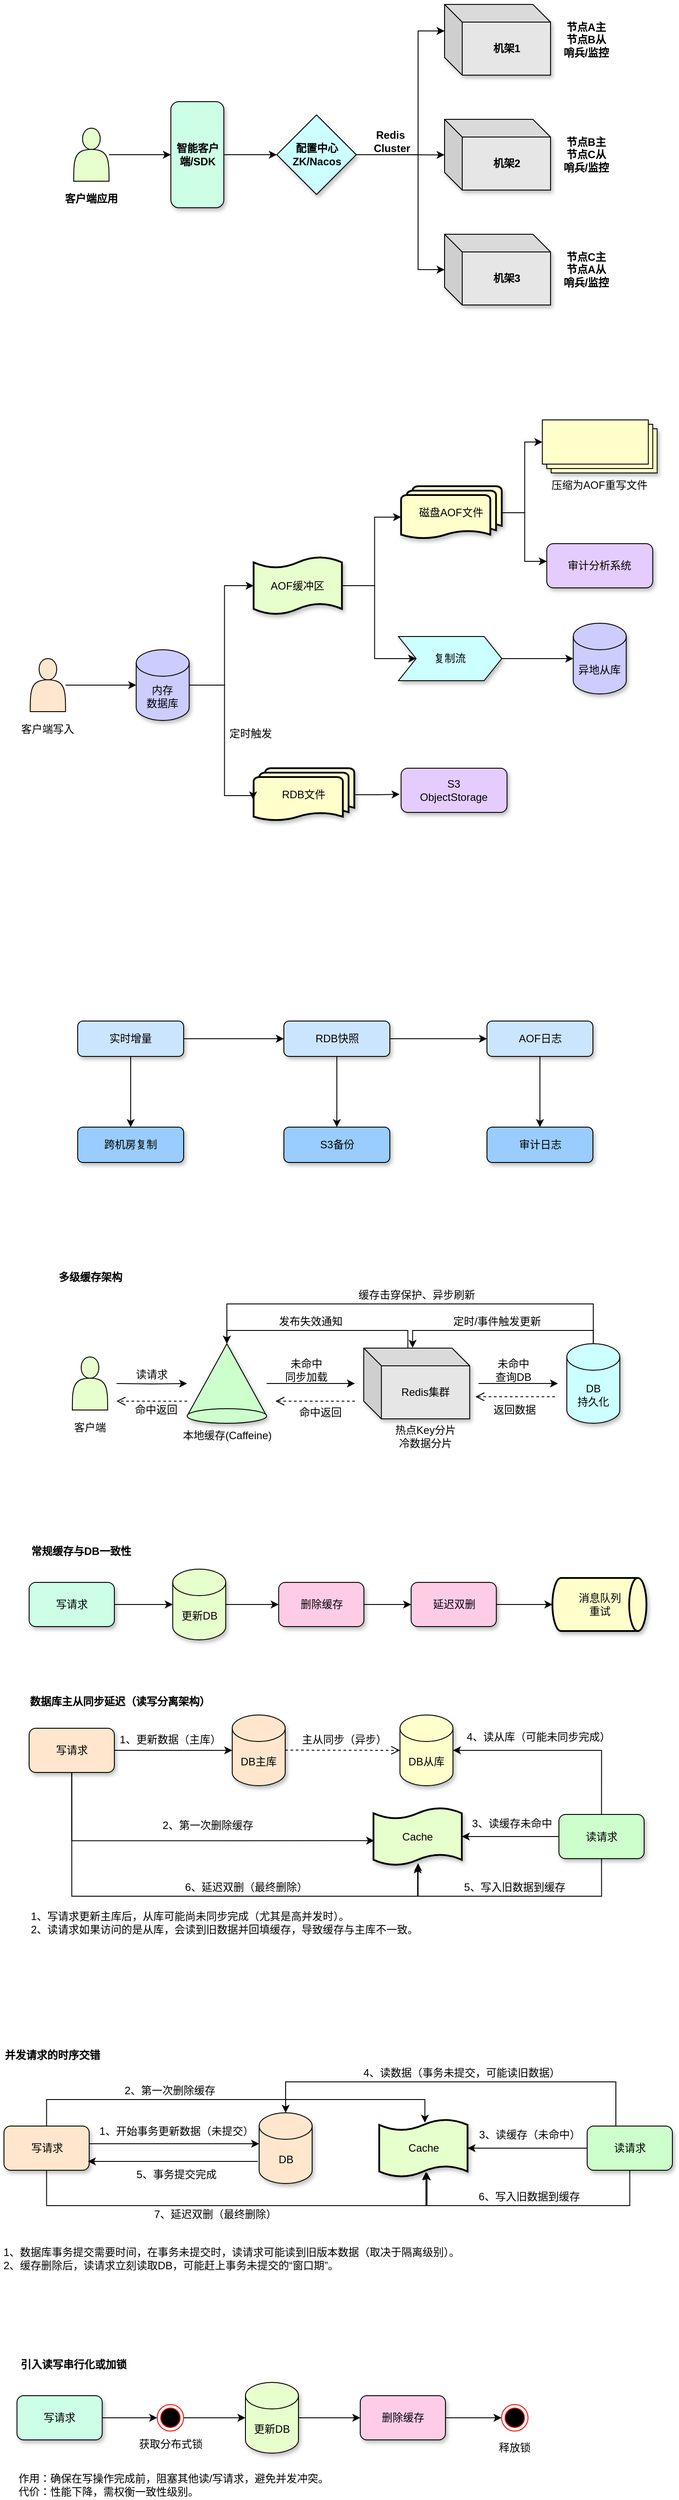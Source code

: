 <mxfile version="28.0.7">
  <diagram name="第 1 页" id="ju_VNKDs2XEqtu8UT7Nd">
    <mxGraphModel dx="1210" dy="534" grid="1" gridSize="10" guides="1" tooltips="1" connect="1" arrows="1" fold="1" page="1" pageScale="1" pageWidth="827" pageHeight="1169" math="0" shadow="0">
      <root>
        <mxCell id="0" />
        <mxCell id="1" parent="0" />
        <mxCell id="SutA2bySumvuOBI0gKyh-1" value="" style="group" parent="1" vertex="1" connectable="0">
          <mxGeometry x="102" y="90" width="623.5" height="340" as="geometry" />
        </mxCell>
        <mxCell id="SutA2bySumvuOBI0gKyh-2" style="edgeStyle=orthogonalEdgeStyle;rounded=0;orthogonalLoop=1;jettySize=auto;html=1;entryX=0.5;entryY=1;entryDx=0;entryDy=0;" parent="SutA2bySumvuOBI0gKyh-1" source="SutA2bySumvuOBI0gKyh-3" target="SutA2bySumvuOBI0gKyh-5" edge="1">
          <mxGeometry relative="1" as="geometry" />
        </mxCell>
        <mxCell id="SutA2bySumvuOBI0gKyh-3" value="" style="shape=actor;whiteSpace=wrap;html=1;fillColor=#E6FFCC;" parent="SutA2bySumvuOBI0gKyh-1" vertex="1">
          <mxGeometry x="13.5" y="140" width="40" height="60" as="geometry" />
        </mxCell>
        <mxCell id="SutA2bySumvuOBI0gKyh-4" style="edgeStyle=orthogonalEdgeStyle;rounded=0;orthogonalLoop=1;jettySize=auto;html=1;entryX=0;entryY=0.5;entryDx=0;entryDy=0;" parent="SutA2bySumvuOBI0gKyh-1" source="SutA2bySumvuOBI0gKyh-5" target="SutA2bySumvuOBI0gKyh-6" edge="1">
          <mxGeometry relative="1" as="geometry" />
        </mxCell>
        <mxCell id="SutA2bySumvuOBI0gKyh-5" value="&lt;b&gt;智能客户端/SDK&lt;/b&gt;" style="rounded=1;whiteSpace=wrap;html=1;direction=south;shadow=1;fillColor=#CCFFE6;" parent="SutA2bySumvuOBI0gKyh-1" vertex="1">
          <mxGeometry x="123.5" y="110" width="60" height="120" as="geometry" />
        </mxCell>
        <mxCell id="SutA2bySumvuOBI0gKyh-6" value="&lt;b&gt;配置中心 ZK/Nacos&lt;/b&gt;" style="rhombus;whiteSpace=wrap;html=1;shadow=1;fillColor=#CCFFFF;" parent="SutA2bySumvuOBI0gKyh-1" vertex="1">
          <mxGeometry x="243.5" y="125" width="90" height="90" as="geometry" />
        </mxCell>
        <mxCell id="SutA2bySumvuOBI0gKyh-7" value="&lt;b&gt;机架1&lt;/b&gt;" style="shape=cube;whiteSpace=wrap;html=1;boundedLbl=1;backgroundOutline=1;darkOpacity=0.05;darkOpacity2=0.1;shadow=1;fillColor=#E6E6E6;" parent="SutA2bySumvuOBI0gKyh-1" vertex="1">
          <mxGeometry x="433.5" width="120" height="80" as="geometry" />
        </mxCell>
        <mxCell id="SutA2bySumvuOBI0gKyh-8" value="&lt;b&gt;机架2&lt;/b&gt;" style="shape=cube;whiteSpace=wrap;html=1;boundedLbl=1;backgroundOutline=1;darkOpacity=0.05;darkOpacity2=0.1;shadow=1;fillColor=#E6E6E6;" parent="SutA2bySumvuOBI0gKyh-1" vertex="1">
          <mxGeometry x="433.5" y="130" width="120" height="80" as="geometry" />
        </mxCell>
        <mxCell id="SutA2bySumvuOBI0gKyh-9" value="&lt;b&gt;机架3&lt;/b&gt;" style="shape=cube;whiteSpace=wrap;html=1;boundedLbl=1;backgroundOutline=1;darkOpacity=0.05;darkOpacity2=0.1;shadow=1;fillColor=#E6E6E6;" parent="SutA2bySumvuOBI0gKyh-1" vertex="1">
          <mxGeometry x="433.5" y="260" width="120" height="80" as="geometry" />
        </mxCell>
        <mxCell id="SutA2bySumvuOBI0gKyh-10" value="&lt;b&gt;客户端应用&lt;/b&gt;" style="text;strokeColor=none;align=center;fillColor=none;html=1;verticalAlign=middle;whiteSpace=wrap;rounded=0;" parent="SutA2bySumvuOBI0gKyh-1" vertex="1">
          <mxGeometry y="210" width="67" height="20" as="geometry" />
        </mxCell>
        <mxCell id="SutA2bySumvuOBI0gKyh-11" style="edgeStyle=orthogonalEdgeStyle;rounded=0;orthogonalLoop=1;jettySize=auto;html=1;exitX=1;exitY=0.5;exitDx=0;exitDy=0;entryX=0;entryY=0.503;entryDx=0;entryDy=0;entryPerimeter=0;" parent="SutA2bySumvuOBI0gKyh-1" source="SutA2bySumvuOBI0gKyh-6" target="SutA2bySumvuOBI0gKyh-8" edge="1">
          <mxGeometry relative="1" as="geometry" />
        </mxCell>
        <mxCell id="SutA2bySumvuOBI0gKyh-12" style="edgeStyle=orthogonalEdgeStyle;rounded=0;orthogonalLoop=1;jettySize=auto;html=1;exitX=1;exitY=0.5;exitDx=0;exitDy=0;entryX=0;entryY=0;entryDx=0;entryDy=30;entryPerimeter=0;" parent="SutA2bySumvuOBI0gKyh-1" source="SutA2bySumvuOBI0gKyh-6" target="SutA2bySumvuOBI0gKyh-7" edge="1">
          <mxGeometry relative="1" as="geometry">
            <Array as="points">
              <mxPoint x="403.5" y="170" />
              <mxPoint x="403.5" y="30" />
            </Array>
          </mxGeometry>
        </mxCell>
        <mxCell id="SutA2bySumvuOBI0gKyh-13" style="edgeStyle=orthogonalEdgeStyle;rounded=0;orthogonalLoop=1;jettySize=auto;html=1;exitX=1;exitY=0.5;exitDx=0;exitDy=0;entryX=0;entryY=0.5;entryDx=0;entryDy=0;entryPerimeter=0;" parent="SutA2bySumvuOBI0gKyh-1" source="SutA2bySumvuOBI0gKyh-6" target="SutA2bySumvuOBI0gKyh-9" edge="1">
          <mxGeometry relative="1" as="geometry">
            <Array as="points">
              <mxPoint x="403.5" y="170" />
              <mxPoint x="403.5" y="300" />
            </Array>
          </mxGeometry>
        </mxCell>
        <mxCell id="SutA2bySumvuOBI0gKyh-14" value="&lt;b&gt;Redis&amp;nbsp;&lt;/b&gt;&lt;div&gt;&lt;b&gt;Cluster&lt;/b&gt;&lt;/div&gt;" style="text;strokeColor=none;align=center;fillColor=none;html=1;verticalAlign=middle;whiteSpace=wrap;rounded=0;" parent="SutA2bySumvuOBI0gKyh-1" vertex="1">
          <mxGeometry x="353.5" y="140" width="40" height="30" as="geometry" />
        </mxCell>
        <mxCell id="SutA2bySumvuOBI0gKyh-15" value="&lt;b&gt;节点A主&lt;br&gt;节点B从&lt;br&gt;哨兵/监控&lt;/b&gt;" style="text;strokeColor=none;align=center;fillColor=none;html=1;verticalAlign=middle;whiteSpace=wrap;rounded=0;" parent="SutA2bySumvuOBI0gKyh-1" vertex="1">
          <mxGeometry x="563.5" y="17.5" width="60" height="45" as="geometry" />
        </mxCell>
        <mxCell id="SutA2bySumvuOBI0gKyh-16" value="&lt;b&gt;节点B主&lt;br&gt;节点C从&lt;br&gt;哨兵/监控&lt;/b&gt;" style="text;strokeColor=none;align=center;fillColor=none;html=1;verticalAlign=middle;whiteSpace=wrap;rounded=0;" parent="SutA2bySumvuOBI0gKyh-1" vertex="1">
          <mxGeometry x="563.5" y="145" width="60" height="50" as="geometry" />
        </mxCell>
        <mxCell id="SutA2bySumvuOBI0gKyh-17" value="&lt;b&gt;节点C主&lt;br&gt;节点A从&lt;br&gt;哨兵/监控&lt;/b&gt;" style="text;strokeColor=none;align=center;fillColor=none;html=1;verticalAlign=middle;whiteSpace=wrap;rounded=0;" parent="SutA2bySumvuOBI0gKyh-1" vertex="1">
          <mxGeometry x="563.5" y="275" width="60" height="50" as="geometry" />
        </mxCell>
        <mxCell id="SutA2bySumvuOBI0gKyh-55" value="" style="group" parent="1" vertex="1" connectable="0">
          <mxGeometry x="51.25" y="560" width="725" height="520" as="geometry" />
        </mxCell>
        <mxCell id="SutA2bySumvuOBI0gKyh-56" value="" style="shape=actor;whiteSpace=wrap;html=1;fillColor=#FFE6CC;" parent="SutA2bySumvuOBI0gKyh-55" vertex="1">
          <mxGeometry x="15" y="270" width="40" height="60" as="geometry" />
        </mxCell>
        <mxCell id="SutA2bySumvuOBI0gKyh-57" value="内存&lt;div&gt;数据库&lt;/div&gt;" style="shape=cylinder3;whiteSpace=wrap;html=1;boundedLbl=1;backgroundOutline=1;size=15;shadow=1;fillColor=#CCCCFF;" parent="SutA2bySumvuOBI0gKyh-55" vertex="1">
          <mxGeometry x="135" y="260" width="60" height="80" as="geometry" />
        </mxCell>
        <mxCell id="SutA2bySumvuOBI0gKyh-58" value="RDB文件" style="strokeWidth=2;html=1;shape=mxgraph.flowchart.multi-document;whiteSpace=wrap;shadow=1;fillColor=#FFFFCC;" parent="SutA2bySumvuOBI0gKyh-55" vertex="1">
          <mxGeometry x="268" y="394" width="114" height="60" as="geometry" />
        </mxCell>
        <mxCell id="SutA2bySumvuOBI0gKyh-59" value="S3&lt;br&gt;ObjectStorage" style="rounded=1;whiteSpace=wrap;html=1;shadow=1;fillColor=#E5CCFF;" parent="SutA2bySumvuOBI0gKyh-55" vertex="1">
          <mxGeometry x="435" y="394" width="120" height="50" as="geometry" />
        </mxCell>
        <mxCell id="SutA2bySumvuOBI0gKyh-60" style="edgeStyle=orthogonalEdgeStyle;rounded=0;orthogonalLoop=1;jettySize=auto;html=1;entryX=0;entryY=0.5;entryDx=0;entryDy=0;entryPerimeter=0;" parent="SutA2bySumvuOBI0gKyh-55" source="SutA2bySumvuOBI0gKyh-56" target="SutA2bySumvuOBI0gKyh-57" edge="1">
          <mxGeometry relative="1" as="geometry" />
        </mxCell>
        <mxCell id="SutA2bySumvuOBI0gKyh-61" style="edgeStyle=orthogonalEdgeStyle;rounded=0;orthogonalLoop=1;jettySize=auto;html=1;exitX=1;exitY=0.5;exitDx=0;exitDy=0;exitPerimeter=0;entryX=0;entryY=0.5;entryDx=0;entryDy=0;entryPerimeter=0;" parent="SutA2bySumvuOBI0gKyh-55" source="SutA2bySumvuOBI0gKyh-57" target="SutA2bySumvuOBI0gKyh-68" edge="1">
          <mxGeometry relative="1" as="geometry">
            <Array as="points">
              <mxPoint x="235" y="300" />
              <mxPoint x="235" y="188" />
            </Array>
          </mxGeometry>
        </mxCell>
        <mxCell id="SutA2bySumvuOBI0gKyh-62" style="edgeStyle=orthogonalEdgeStyle;rounded=0;orthogonalLoop=1;jettySize=auto;html=1;exitX=1;exitY=0.5;exitDx=0;exitDy=0;exitPerimeter=0;entryX=-0.006;entryY=0.589;entryDx=0;entryDy=0;entryPerimeter=0;" parent="SutA2bySumvuOBI0gKyh-55" source="SutA2bySumvuOBI0gKyh-57" target="SutA2bySumvuOBI0gKyh-58" edge="1">
          <mxGeometry relative="1" as="geometry">
            <Array as="points">
              <mxPoint x="235" y="300" />
              <mxPoint x="235" y="425" />
            </Array>
          </mxGeometry>
        </mxCell>
        <mxCell id="SutA2bySumvuOBI0gKyh-63" style="edgeStyle=orthogonalEdgeStyle;rounded=0;orthogonalLoop=1;jettySize=auto;html=1;entryX=-0.014;entryY=0.591;entryDx=0;entryDy=0;entryPerimeter=0;" parent="SutA2bySumvuOBI0gKyh-55" source="SutA2bySumvuOBI0gKyh-58" target="SutA2bySumvuOBI0gKyh-59" edge="1">
          <mxGeometry relative="1" as="geometry" />
        </mxCell>
        <mxCell id="SutA2bySumvuOBI0gKyh-64" value="客户端写入" style="text;strokeColor=none;align=center;fillColor=none;html=1;verticalAlign=middle;whiteSpace=wrap;rounded=0;" parent="SutA2bySumvuOBI0gKyh-55" vertex="1">
          <mxGeometry y="340" width="70" height="20" as="geometry" />
        </mxCell>
        <mxCell id="SutA2bySumvuOBI0gKyh-65" value="定时触发" style="text;strokeColor=none;align=center;fillColor=none;html=1;verticalAlign=middle;whiteSpace=wrap;rounded=0;" parent="SutA2bySumvuOBI0gKyh-55" vertex="1">
          <mxGeometry x="235" y="340" width="60" height="30" as="geometry" />
        </mxCell>
        <mxCell id="SutA2bySumvuOBI0gKyh-66" value="" style="group" parent="SutA2bySumvuOBI0gKyh-55" vertex="1" connectable="0">
          <mxGeometry x="268" width="457" height="310" as="geometry" />
        </mxCell>
        <mxCell id="SutA2bySumvuOBI0gKyh-67" style="edgeStyle=orthogonalEdgeStyle;rounded=0;orthogonalLoop=1;jettySize=auto;html=1;exitX=1;exitY=0.5;exitDx=0;exitDy=0;exitPerimeter=0;entryX=0;entryY=0.5;entryDx=0;entryDy=0;" parent="SutA2bySumvuOBI0gKyh-66" source="SutA2bySumvuOBI0gKyh-68" target="SutA2bySumvuOBI0gKyh-69" edge="1">
          <mxGeometry relative="1" as="geometry">
            <Array as="points">
              <mxPoint x="137" y="188" />
              <mxPoint x="137" y="270" />
            </Array>
          </mxGeometry>
        </mxCell>
        <mxCell id="SutA2bySumvuOBI0gKyh-68" value="AOF缓冲区" style="shape=tape;whiteSpace=wrap;html=1;strokeWidth=2;size=0.19;shadow=1;fillColor=#E6FFCC;" parent="SutA2bySumvuOBI0gKyh-66" vertex="1">
          <mxGeometry y="155" width="100" height="65" as="geometry" />
        </mxCell>
        <mxCell id="SutA2bySumvuOBI0gKyh-69" value="复制流" style="shape=step;perimeter=stepPerimeter;whiteSpace=wrap;html=1;fixedSize=1;shadow=1;fillColor=#CCFFFF;" parent="SutA2bySumvuOBI0gKyh-66" vertex="1">
          <mxGeometry x="164" y="245" width="117" height="50" as="geometry" />
        </mxCell>
        <mxCell id="SutA2bySumvuOBI0gKyh-70" value="磁盘AOF文件" style="strokeWidth=2;html=1;shape=mxgraph.flowchart.multi-document;whiteSpace=wrap;shadow=1;fillColor=#FFFFCC;" parent="SutA2bySumvuOBI0gKyh-66" vertex="1">
          <mxGeometry x="167" y="75" width="114" height="60" as="geometry" />
        </mxCell>
        <mxCell id="SutA2bySumvuOBI0gKyh-71" value="压缩为AOF重写文件" style="verticalLabelPosition=bottom;verticalAlign=top;html=1;shape=mxgraph.basic.layered_rect;dx=10;outlineConnect=0;whiteSpace=wrap;shadow=1;fillColor=#FFFFCC;" parent="SutA2bySumvuOBI0gKyh-66" vertex="1">
          <mxGeometry x="327" width="130" height="60" as="geometry" />
        </mxCell>
        <mxCell id="SutA2bySumvuOBI0gKyh-72" value="异地从库" style="shape=cylinder3;whiteSpace=wrap;html=1;boundedLbl=1;backgroundOutline=1;size=15;shadow=1;fillColor=#CCCCFF;" parent="SutA2bySumvuOBI0gKyh-66" vertex="1">
          <mxGeometry x="362" y="230" width="60" height="80" as="geometry" />
        </mxCell>
        <mxCell id="SutA2bySumvuOBI0gKyh-73" value="审计分析系统" style="rounded=1;whiteSpace=wrap;html=1;shadow=1;fillColor=#E5CCFF;" parent="SutA2bySumvuOBI0gKyh-66" vertex="1">
          <mxGeometry x="332" y="140" width="120" height="50" as="geometry" />
        </mxCell>
        <mxCell id="SutA2bySumvuOBI0gKyh-74" style="edgeStyle=orthogonalEdgeStyle;rounded=0;orthogonalLoop=1;jettySize=auto;html=1;exitX=1;exitY=0.5;exitDx=0;exitDy=0;exitPerimeter=0;entryX=0;entryY=0.583;entryDx=0;entryDy=0;entryPerimeter=0;" parent="SutA2bySumvuOBI0gKyh-66" source="SutA2bySumvuOBI0gKyh-68" target="SutA2bySumvuOBI0gKyh-70" edge="1">
          <mxGeometry relative="1" as="geometry">
            <Array as="points">
              <mxPoint x="137" y="188" />
              <mxPoint x="137" y="110" />
            </Array>
          </mxGeometry>
        </mxCell>
        <mxCell id="SutA2bySumvuOBI0gKyh-75" style="edgeStyle=orthogonalEdgeStyle;rounded=0;orthogonalLoop=1;jettySize=auto;html=1;entryX=0;entryY=0;entryDx=0;entryDy=25;entryPerimeter=0;" parent="SutA2bySumvuOBI0gKyh-66" source="SutA2bySumvuOBI0gKyh-70" target="SutA2bySumvuOBI0gKyh-71" edge="1">
          <mxGeometry relative="1" as="geometry">
            <Array as="points">
              <mxPoint x="307" y="105" />
              <mxPoint x="307" y="25" />
            </Array>
          </mxGeometry>
        </mxCell>
        <mxCell id="SutA2bySumvuOBI0gKyh-76" style="edgeStyle=orthogonalEdgeStyle;rounded=0;orthogonalLoop=1;jettySize=auto;html=1;exitX=1;exitY=0.5;exitDx=0;exitDy=0;exitPerimeter=0;entryX=0;entryY=0.4;entryDx=0;entryDy=0;entryPerimeter=0;" parent="SutA2bySumvuOBI0gKyh-66" source="SutA2bySumvuOBI0gKyh-70" target="SutA2bySumvuOBI0gKyh-73" edge="1">
          <mxGeometry relative="1" as="geometry">
            <Array as="points">
              <mxPoint x="307" y="105" />
              <mxPoint x="307" y="160" />
            </Array>
          </mxGeometry>
        </mxCell>
        <mxCell id="SutA2bySumvuOBI0gKyh-77" style="edgeStyle=orthogonalEdgeStyle;rounded=0;orthogonalLoop=1;jettySize=auto;html=1;entryX=0;entryY=0.5;entryDx=0;entryDy=0;entryPerimeter=0;" parent="SutA2bySumvuOBI0gKyh-66" source="SutA2bySumvuOBI0gKyh-69" target="SutA2bySumvuOBI0gKyh-72" edge="1">
          <mxGeometry relative="1" as="geometry" />
        </mxCell>
        <mxCell id="NqtBwNRpQWelGXE45hyR-13" value="" style="group" parent="1" vertex="1" connectable="0">
          <mxGeometry x="65" y="1830" width="699.13" height="110" as="geometry" />
        </mxCell>
        <mxCell id="NqtBwNRpQWelGXE45hyR-9" style="edgeStyle=orthogonalEdgeStyle;rounded=0;orthogonalLoop=1;jettySize=auto;html=1;entryX=0;entryY=0.5;entryDx=0;entryDy=0;" parent="NqtBwNRpQWelGXE45hyR-13" source="NqtBwNRpQWelGXE45hyR-2" target="NqtBwNRpQWelGXE45hyR-5" edge="1">
          <mxGeometry relative="1" as="geometry" />
        </mxCell>
        <mxCell id="NqtBwNRpQWelGXE45hyR-2" value="更新DB" style="shape=cylinder3;whiteSpace=wrap;html=1;boundedLbl=1;backgroundOutline=1;size=15;fillColor=#E6FFCC;shadow=1;" parent="NqtBwNRpQWelGXE45hyR-13" vertex="1">
          <mxGeometry x="162.63" y="30" width="60" height="80" as="geometry" />
        </mxCell>
        <mxCell id="NqtBwNRpQWelGXE45hyR-3" value="写请求" style="rounded=1;whiteSpace=wrap;html=1;fillColor=#CCFFE6;shadow=1;" parent="NqtBwNRpQWelGXE45hyR-13" vertex="1">
          <mxGeometry y="45" width="96.5" height="50" as="geometry" />
        </mxCell>
        <mxCell id="NqtBwNRpQWelGXE45hyR-10" style="edgeStyle=orthogonalEdgeStyle;rounded=0;orthogonalLoop=1;jettySize=auto;html=1;entryX=0;entryY=0.5;entryDx=0;entryDy=0;" parent="NqtBwNRpQWelGXE45hyR-13" source="NqtBwNRpQWelGXE45hyR-5" target="NqtBwNRpQWelGXE45hyR-6" edge="1">
          <mxGeometry relative="1" as="geometry" />
        </mxCell>
        <mxCell id="NqtBwNRpQWelGXE45hyR-5" value="删除缓存" style="rounded=1;whiteSpace=wrap;html=1;fillColor=#FFCCE6;shadow=1;" parent="NqtBwNRpQWelGXE45hyR-13" vertex="1">
          <mxGeometry x="282.63" y="45" width="96.5" height="50" as="geometry" />
        </mxCell>
        <mxCell id="NqtBwNRpQWelGXE45hyR-6" value="延迟双删" style="rounded=1;whiteSpace=wrap;html=1;fillColor=#FFCCE6;shadow=1;" parent="NqtBwNRpQWelGXE45hyR-13" vertex="1">
          <mxGeometry x="432.63" y="45" width="96.5" height="50" as="geometry" />
        </mxCell>
        <mxCell id="NqtBwNRpQWelGXE45hyR-7" value="消息队列&lt;br&gt;重试" style="strokeWidth=2;html=1;shape=mxgraph.flowchart.direct_data;whiteSpace=wrap;fillColor=#FFFFCC;shadow=1;" parent="NqtBwNRpQWelGXE45hyR-13" vertex="1">
          <mxGeometry x="592.63" y="40" width="106.5" height="60" as="geometry" />
        </mxCell>
        <mxCell id="NqtBwNRpQWelGXE45hyR-8" style="edgeStyle=orthogonalEdgeStyle;rounded=0;orthogonalLoop=1;jettySize=auto;html=1;entryX=0;entryY=0.5;entryDx=0;entryDy=0;entryPerimeter=0;" parent="NqtBwNRpQWelGXE45hyR-13" source="NqtBwNRpQWelGXE45hyR-3" target="NqtBwNRpQWelGXE45hyR-2" edge="1">
          <mxGeometry relative="1" as="geometry" />
        </mxCell>
        <mxCell id="NqtBwNRpQWelGXE45hyR-11" style="edgeStyle=orthogonalEdgeStyle;rounded=0;orthogonalLoop=1;jettySize=auto;html=1;entryX=0;entryY=0.5;entryDx=0;entryDy=0;entryPerimeter=0;" parent="NqtBwNRpQWelGXE45hyR-13" source="NqtBwNRpQWelGXE45hyR-6" target="NqtBwNRpQWelGXE45hyR-7" edge="1">
          <mxGeometry relative="1" as="geometry" />
        </mxCell>
        <mxCell id="NqtBwNRpQWelGXE45hyR-12" value="&lt;b&gt;常规缓存与DB一致性&lt;/b&gt;" style="text;strokeColor=none;align=center;fillColor=none;html=1;verticalAlign=middle;whiteSpace=wrap;rounded=0;" parent="NqtBwNRpQWelGXE45hyR-13" vertex="1">
          <mxGeometry width="118" height="20" as="geometry" />
        </mxCell>
        <mxCell id="NqtBwNRpQWelGXE45hyR-19" value="" style="group" parent="1" vertex="1" connectable="0">
          <mxGeometry x="93.56" y="1520" width="640.38" height="205" as="geometry" />
        </mxCell>
        <mxCell id="NqtBwNRpQWelGXE45hyR-20" value="&lt;b&gt;多级缓存架构&lt;/b&gt;" style="text;strokeColor=none;align=center;fillColor=none;html=1;verticalAlign=middle;whiteSpace=wrap;rounded=0;" parent="NqtBwNRpQWelGXE45hyR-19" vertex="1">
          <mxGeometry width="80.75" height="20" as="geometry" />
        </mxCell>
        <mxCell id="NqtBwNRpQWelGXE45hyR-21" value="" style="group" parent="NqtBwNRpQWelGXE45hyR-19" vertex="1" connectable="0">
          <mxGeometry x="20.38" y="20" width="620" height="185" as="geometry" />
        </mxCell>
        <mxCell id="NqtBwNRpQWelGXE45hyR-22" value="" style="shape=actor;whiteSpace=wrap;html=1;fillColor=#E6FFCC;" parent="NqtBwNRpQWelGXE45hyR-21" vertex="1">
          <mxGeometry y="80" width="40" height="60" as="geometry" />
        </mxCell>
        <mxCell id="NqtBwNRpQWelGXE45hyR-23" value="本地缓存(Caffeine)" style="verticalLabelPosition=bottom;verticalAlign=top;html=1;shape=mxgraph.basic.cone;fillColor=#CCFFCC;shadow=1;" parent="NqtBwNRpQWelGXE45hyR-21" vertex="1">
          <mxGeometry x="130" y="65" width="90" height="90" as="geometry" />
        </mxCell>
        <mxCell id="NqtBwNRpQWelGXE45hyR-24" value="Redis集群" style="shape=cube;whiteSpace=wrap;html=1;boundedLbl=1;backgroundOutline=1;darkOpacity=0.05;darkOpacity2=0.1;fillColor=#E6E6E6;shadow=1;" parent="NqtBwNRpQWelGXE45hyR-21" vertex="1">
          <mxGeometry x="330" y="70" width="120" height="80" as="geometry" />
        </mxCell>
        <mxCell id="NqtBwNRpQWelGXE45hyR-25" value="DB&lt;div&gt;持久化&lt;/div&gt;" style="shape=cylinder3;whiteSpace=wrap;html=1;boundedLbl=1;backgroundOutline=1;size=15;fillColor=#CCFFFF;shadow=1;" parent="NqtBwNRpQWelGXE45hyR-21" vertex="1">
          <mxGeometry x="560" y="65" width="60" height="90" as="geometry" />
        </mxCell>
        <mxCell id="NqtBwNRpQWelGXE45hyR-26" value="热点Key分片&lt;br&gt;冷数据分片" style="text;strokeColor=none;align=center;fillColor=none;html=1;verticalAlign=middle;whiteSpace=wrap;rounded=0;" parent="NqtBwNRpQWelGXE45hyR-21" vertex="1">
          <mxGeometry x="360" y="155" width="80" height="30" as="geometry" />
        </mxCell>
        <mxCell id="NqtBwNRpQWelGXE45hyR-27" value="客户端" style="text;strokeColor=none;align=center;fillColor=none;html=1;verticalAlign=middle;whiteSpace=wrap;rounded=0;" parent="NqtBwNRpQWelGXE45hyR-21" vertex="1">
          <mxGeometry y="150" width="40" height="20" as="geometry" />
        </mxCell>
        <mxCell id="NqtBwNRpQWelGXE45hyR-28" style="edgeStyle=orthogonalEdgeStyle;rounded=0;orthogonalLoop=1;jettySize=auto;html=1;exitX=0;exitY=0;exitDx=50;exitDy=0;exitPerimeter=0;entryX=0.5;entryY=0;entryDx=0;entryDy=0;entryPerimeter=0;" parent="NqtBwNRpQWelGXE45hyR-21" source="NqtBwNRpQWelGXE45hyR-24" target="NqtBwNRpQWelGXE45hyR-23" edge="1">
          <mxGeometry relative="1" as="geometry" />
        </mxCell>
        <mxCell id="NqtBwNRpQWelGXE45hyR-29" style="edgeStyle=orthogonalEdgeStyle;rounded=0;orthogonalLoop=1;jettySize=auto;html=1;exitX=0.5;exitY=0;exitDx=0;exitDy=0;exitPerimeter=0;entryX=0.5;entryY=0;entryDx=0;entryDy=0;entryPerimeter=0;" parent="NqtBwNRpQWelGXE45hyR-21" source="NqtBwNRpQWelGXE45hyR-25" target="NqtBwNRpQWelGXE45hyR-23" edge="1">
          <mxGeometry relative="1" as="geometry">
            <Array as="points">
              <mxPoint x="590" y="20" />
              <mxPoint x="175" y="20" />
            </Array>
          </mxGeometry>
        </mxCell>
        <mxCell id="NqtBwNRpQWelGXE45hyR-30" style="edgeStyle=orthogonalEdgeStyle;rounded=0;orthogonalLoop=1;jettySize=auto;html=1;entryX=0.461;entryY=-0.005;entryDx=0;entryDy=0;entryPerimeter=0;" parent="NqtBwNRpQWelGXE45hyR-21" source="NqtBwNRpQWelGXE45hyR-25" target="NqtBwNRpQWelGXE45hyR-24" edge="1">
          <mxGeometry relative="1" as="geometry">
            <Array as="points">
              <mxPoint x="590" y="50" />
              <mxPoint x="385" y="50" />
            </Array>
          </mxGeometry>
        </mxCell>
        <mxCell id="NqtBwNRpQWelGXE45hyR-31" value="" style="group" parent="NqtBwNRpQWelGXE45hyR-21" vertex="1" connectable="0">
          <mxGeometry x="456.5" y="80" width="93.5" height="70" as="geometry" />
        </mxCell>
        <mxCell id="NqtBwNRpQWelGXE45hyR-32" style="edgeStyle=orthogonalEdgeStyle;rounded=0;orthogonalLoop=1;jettySize=auto;html=1;" parent="NqtBwNRpQWelGXE45hyR-31" edge="1">
          <mxGeometry relative="1" as="geometry">
            <mxPoint x="3.5" y="30" as="sourcePoint" />
            <mxPoint x="93.5" y="30" as="targetPoint" />
          </mxGeometry>
        </mxCell>
        <mxCell id="NqtBwNRpQWelGXE45hyR-33" value="未命中&lt;br&gt;查询DB" style="text;strokeColor=none;align=center;fillColor=none;html=1;verticalAlign=middle;whiteSpace=wrap;rounded=0;" parent="NqtBwNRpQWelGXE45hyR-31" vertex="1">
          <mxGeometry x="20" width="46.5" height="30" as="geometry" />
        </mxCell>
        <mxCell id="NqtBwNRpQWelGXE45hyR-34" value="" style="html=1;verticalAlign=bottom;endArrow=open;dashed=1;endSize=8;curved=0;rounded=0;" parent="NqtBwNRpQWelGXE45hyR-31" edge="1">
          <mxGeometry relative="1" as="geometry">
            <mxPoint x="90" y="45" as="sourcePoint" />
            <mxPoint y="45" as="targetPoint" />
          </mxGeometry>
        </mxCell>
        <mxCell id="NqtBwNRpQWelGXE45hyR-35" value="返回数据" style="text;strokeColor=none;align=center;fillColor=none;html=1;verticalAlign=middle;whiteSpace=wrap;rounded=0;" parent="NqtBwNRpQWelGXE45hyR-31" vertex="1">
          <mxGeometry x="20" y="50" width="50" height="20" as="geometry" />
        </mxCell>
        <mxCell id="NqtBwNRpQWelGXE45hyR-36" value="" style="group" parent="NqtBwNRpQWelGXE45hyR-21" vertex="1" connectable="0">
          <mxGeometry x="230" y="80" width="90" height="70" as="geometry" />
        </mxCell>
        <mxCell id="NqtBwNRpQWelGXE45hyR-37" style="edgeStyle=orthogonalEdgeStyle;rounded=0;orthogonalLoop=1;jettySize=auto;html=1;" parent="NqtBwNRpQWelGXE45hyR-36" source="NqtBwNRpQWelGXE45hyR-23" edge="1">
          <mxGeometry relative="1" as="geometry">
            <mxPoint x="90" y="30" as="targetPoint" />
          </mxGeometry>
        </mxCell>
        <mxCell id="NqtBwNRpQWelGXE45hyR-38" value="" style="html=1;verticalAlign=bottom;endArrow=open;dashed=1;endSize=8;curved=0;rounded=0;" parent="NqtBwNRpQWelGXE45hyR-36" edge="1">
          <mxGeometry relative="1" as="geometry">
            <mxPoint x="90" y="50" as="sourcePoint" />
            <mxPoint y="50" as="targetPoint" />
          </mxGeometry>
        </mxCell>
        <mxCell id="NqtBwNRpQWelGXE45hyR-39" value="命中返回" style="text;strokeColor=none;align=center;fillColor=none;html=1;verticalAlign=middle;whiteSpace=wrap;rounded=0;" parent="NqtBwNRpQWelGXE45hyR-36" vertex="1">
          <mxGeometry x="26.5" y="55" width="50" height="15" as="geometry" />
        </mxCell>
        <mxCell id="NqtBwNRpQWelGXE45hyR-40" value="未命中&lt;br&gt;同步加载" style="text;strokeColor=none;align=center;fillColor=none;html=1;verticalAlign=middle;whiteSpace=wrap;rounded=0;" parent="NqtBwNRpQWelGXE45hyR-36" vertex="1">
          <mxGeometry x="10" width="50" height="30" as="geometry" />
        </mxCell>
        <mxCell id="NqtBwNRpQWelGXE45hyR-41" value="" style="group" parent="NqtBwNRpQWelGXE45hyR-21" vertex="1" connectable="0">
          <mxGeometry x="50" y="90" width="80" height="60" as="geometry" />
        </mxCell>
        <mxCell id="NqtBwNRpQWelGXE45hyR-42" style="edgeStyle=orthogonalEdgeStyle;rounded=0;orthogonalLoop=1;jettySize=auto;html=1;" parent="NqtBwNRpQWelGXE45hyR-41" target="NqtBwNRpQWelGXE45hyR-23" edge="1">
          <mxGeometry relative="1" as="geometry">
            <mxPoint y="20" as="sourcePoint" />
          </mxGeometry>
        </mxCell>
        <mxCell id="NqtBwNRpQWelGXE45hyR-43" value="" style="html=1;verticalAlign=bottom;endArrow=open;dashed=1;endSize=8;curved=0;rounded=0;" parent="NqtBwNRpQWelGXE45hyR-41" edge="1">
          <mxGeometry relative="1" as="geometry">
            <mxPoint x="80" y="40" as="sourcePoint" />
            <mxPoint y="40" as="targetPoint" />
          </mxGeometry>
        </mxCell>
        <mxCell id="NqtBwNRpQWelGXE45hyR-44" value="命中返回" style="text;strokeColor=none;align=center;fillColor=none;html=1;verticalAlign=middle;whiteSpace=wrap;rounded=0;" parent="NqtBwNRpQWelGXE45hyR-41" vertex="1">
          <mxGeometry x="20" y="40" width="50" height="20" as="geometry" />
        </mxCell>
        <mxCell id="NqtBwNRpQWelGXE45hyR-45" value="读请求" style="text;strokeColor=none;align=center;fillColor=none;html=1;verticalAlign=middle;whiteSpace=wrap;rounded=0;" parent="NqtBwNRpQWelGXE45hyR-41" vertex="1">
          <mxGeometry x="20" width="40" height="20" as="geometry" />
        </mxCell>
        <mxCell id="NqtBwNRpQWelGXE45hyR-46" value="缓存击穿保护、异步刷新" style="text;strokeColor=none;align=center;fillColor=none;html=1;verticalAlign=middle;whiteSpace=wrap;rounded=0;" parent="NqtBwNRpQWelGXE45hyR-21" vertex="1">
          <mxGeometry x="322" width="136" height="20" as="geometry" />
        </mxCell>
        <mxCell id="NqtBwNRpQWelGXE45hyR-47" value="定时/事件触发更新" style="text;strokeColor=none;align=center;fillColor=none;html=1;verticalAlign=middle;whiteSpace=wrap;rounded=0;" parent="NqtBwNRpQWelGXE45hyR-21" vertex="1">
          <mxGeometry x="430" y="30" width="102" height="20" as="geometry" />
        </mxCell>
        <mxCell id="NqtBwNRpQWelGXE45hyR-48" value="发布失效通知" style="text;strokeColor=none;align=center;fillColor=none;html=1;verticalAlign=middle;whiteSpace=wrap;rounded=0;" parent="NqtBwNRpQWelGXE45hyR-21" vertex="1">
          <mxGeometry x="230" y="30" width="80" height="20" as="geometry" />
        </mxCell>
        <mxCell id="SutA2bySumvuOBI0gKyh-43" value="" style="group" parent="1" vertex="1" connectable="0">
          <mxGeometry x="120" y="1240" width="583.5" height="160" as="geometry" />
        </mxCell>
        <mxCell id="SutA2bySumvuOBI0gKyh-44" style="edgeStyle=orthogonalEdgeStyle;rounded=0;orthogonalLoop=1;jettySize=auto;html=1;exitX=1;exitY=0.5;exitDx=0;exitDy=0;entryX=0;entryY=0.5;entryDx=0;entryDy=0;" parent="SutA2bySumvuOBI0gKyh-43" source="SutA2bySumvuOBI0gKyh-46" target="SutA2bySumvuOBI0gKyh-49" edge="1">
          <mxGeometry relative="1" as="geometry" />
        </mxCell>
        <mxCell id="SutA2bySumvuOBI0gKyh-45" style="edgeStyle=orthogonalEdgeStyle;rounded=0;orthogonalLoop=1;jettySize=auto;html=1;entryX=0.5;entryY=0;entryDx=0;entryDy=0;" parent="SutA2bySumvuOBI0gKyh-43" source="SutA2bySumvuOBI0gKyh-46" target="SutA2bySumvuOBI0gKyh-52" edge="1">
          <mxGeometry relative="1" as="geometry" />
        </mxCell>
        <mxCell id="SutA2bySumvuOBI0gKyh-46" value="实时增量" style="rounded=1;whiteSpace=wrap;html=1;shadow=1;fillColor=#CCE5FF;" parent="SutA2bySumvuOBI0gKyh-43" vertex="1">
          <mxGeometry width="120" height="40" as="geometry" />
        </mxCell>
        <mxCell id="SutA2bySumvuOBI0gKyh-47" style="edgeStyle=orthogonalEdgeStyle;rounded=0;orthogonalLoop=1;jettySize=auto;html=1;exitX=1;exitY=0.5;exitDx=0;exitDy=0;entryX=0;entryY=0.5;entryDx=0;entryDy=0;" parent="SutA2bySumvuOBI0gKyh-43" source="SutA2bySumvuOBI0gKyh-49" target="SutA2bySumvuOBI0gKyh-51" edge="1">
          <mxGeometry relative="1" as="geometry" />
        </mxCell>
        <mxCell id="SutA2bySumvuOBI0gKyh-48" style="edgeStyle=orthogonalEdgeStyle;rounded=0;orthogonalLoop=1;jettySize=auto;html=1;entryX=0.5;entryY=0;entryDx=0;entryDy=0;" parent="SutA2bySumvuOBI0gKyh-43" source="SutA2bySumvuOBI0gKyh-49" target="SutA2bySumvuOBI0gKyh-53" edge="1">
          <mxGeometry relative="1" as="geometry" />
        </mxCell>
        <mxCell id="SutA2bySumvuOBI0gKyh-49" value="RDB快照" style="rounded=1;whiteSpace=wrap;html=1;shadow=1;fillColor=#CCE5FF;" parent="SutA2bySumvuOBI0gKyh-43" vertex="1">
          <mxGeometry x="233.5" width="120" height="40" as="geometry" />
        </mxCell>
        <mxCell id="SutA2bySumvuOBI0gKyh-50" style="edgeStyle=orthogonalEdgeStyle;rounded=0;orthogonalLoop=1;jettySize=auto;html=1;entryX=0.5;entryY=0;entryDx=0;entryDy=0;" parent="SutA2bySumvuOBI0gKyh-43" source="SutA2bySumvuOBI0gKyh-51" target="SutA2bySumvuOBI0gKyh-54" edge="1">
          <mxGeometry relative="1" as="geometry" />
        </mxCell>
        <mxCell id="SutA2bySumvuOBI0gKyh-51" value="AOF日志" style="rounded=1;whiteSpace=wrap;html=1;shadow=1;fillColor=#CCE5FF;" parent="SutA2bySumvuOBI0gKyh-43" vertex="1">
          <mxGeometry x="463.5" width="120" height="40" as="geometry" />
        </mxCell>
        <mxCell id="SutA2bySumvuOBI0gKyh-52" value="跨机房复制" style="rounded=1;whiteSpace=wrap;html=1;shadow=1;fillColor=#99CCFF;" parent="SutA2bySumvuOBI0gKyh-43" vertex="1">
          <mxGeometry y="120" width="120" height="40" as="geometry" />
        </mxCell>
        <mxCell id="SutA2bySumvuOBI0gKyh-53" value="S3备份" style="rounded=1;whiteSpace=wrap;html=1;shadow=1;fillColor=#99CCFF;" parent="SutA2bySumvuOBI0gKyh-43" vertex="1">
          <mxGeometry x="233.5" y="120" width="120" height="40" as="geometry" />
        </mxCell>
        <mxCell id="SutA2bySumvuOBI0gKyh-54" value="审计日志" style="rounded=1;whiteSpace=wrap;html=1;shadow=1;fillColor=#99CCFF;" parent="SutA2bySumvuOBI0gKyh-43" vertex="1">
          <mxGeometry x="463.5" y="120" width="120" height="40" as="geometry" />
        </mxCell>
        <mxCell id="NqtBwNRpQWelGXE45hyR-99" value="" style="group" parent="1" vertex="1" connectable="0">
          <mxGeometry x="65" y="2000" width="696.5" height="280" as="geometry" />
        </mxCell>
        <mxCell id="NqtBwNRpQWelGXE45hyR-97" value="" style="group" parent="NqtBwNRpQWelGXE45hyR-99" vertex="1" connectable="0">
          <mxGeometry width="696.5" height="230" as="geometry" />
        </mxCell>
        <mxCell id="NqtBwNRpQWelGXE45hyR-81" value="DB从库" style="shape=cylinder3;whiteSpace=wrap;html=1;boundedLbl=1;backgroundOutline=1;size=15;fillColor=#FFFFCC;shadow=1;" parent="NqtBwNRpQWelGXE45hyR-97" vertex="1">
          <mxGeometry x="420" y="25" width="60" height="80" as="geometry" />
        </mxCell>
        <mxCell id="NqtBwNRpQWelGXE45hyR-93" style="edgeStyle=orthogonalEdgeStyle;rounded=0;orthogonalLoop=1;jettySize=auto;html=1;exitX=0.5;exitY=1;exitDx=0;exitDy=0;" parent="NqtBwNRpQWelGXE45hyR-97" source="NqtBwNRpQWelGXE45hyR-49" target="NqtBwNRpQWelGXE45hyR-51" edge="1">
          <mxGeometry relative="1" as="geometry">
            <Array as="points">
              <mxPoint x="48" y="230" />
              <mxPoint x="440" y="230" />
            </Array>
          </mxGeometry>
        </mxCell>
        <mxCell id="NqtBwNRpQWelGXE45hyR-49" value="写请求" style="rounded=1;whiteSpace=wrap;html=1;fillColor=#FFE6CC;shadow=1;" parent="NqtBwNRpQWelGXE45hyR-97" vertex="1">
          <mxGeometry y="40" width="96.5" height="50" as="geometry" />
        </mxCell>
        <mxCell id="NqtBwNRpQWelGXE45hyR-50" value="DB主库" style="shape=cylinder3;whiteSpace=wrap;html=1;boundedLbl=1;backgroundOutline=1;size=15;fillColor=#FFE6CC;shadow=1;" parent="NqtBwNRpQWelGXE45hyR-97" vertex="1">
          <mxGeometry x="230" y="25" width="60" height="80" as="geometry" />
        </mxCell>
        <mxCell id="NqtBwNRpQWelGXE45hyR-51" value="Cache" style="shape=tape;whiteSpace=wrap;html=1;strokeWidth=2;size=0.19;fillColor=#E6FFCC;shadow=1;" parent="NqtBwNRpQWelGXE45hyR-97" vertex="1">
          <mxGeometry x="390" y="130" width="100" height="65" as="geometry" />
        </mxCell>
        <mxCell id="NqtBwNRpQWelGXE45hyR-54" value="1、更新数据（主库）" style="text;strokeColor=none;align=center;fillColor=none;html=1;verticalAlign=middle;whiteSpace=wrap;rounded=0;" parent="NqtBwNRpQWelGXE45hyR-97" vertex="1">
          <mxGeometry x="100" y="42.5" width="120" height="20" as="geometry" />
        </mxCell>
        <mxCell id="NqtBwNRpQWelGXE45hyR-58" value="2、第一次删除缓存" style="text;strokeColor=none;align=center;fillColor=none;html=1;verticalAlign=middle;whiteSpace=wrap;rounded=0;" parent="NqtBwNRpQWelGXE45hyR-97" vertex="1">
          <mxGeometry x="150" y="140" width="105" height="20" as="geometry" />
        </mxCell>
        <mxCell id="NqtBwNRpQWelGXE45hyR-72" value="3、读缓存未命中" style="text;strokeColor=none;align=center;fillColor=none;html=1;verticalAlign=middle;whiteSpace=wrap;rounded=0;" parent="NqtBwNRpQWelGXE45hyR-97" vertex="1">
          <mxGeometry x="500" y="137.5" width="93.5" height="20" as="geometry" />
        </mxCell>
        <mxCell id="NqtBwNRpQWelGXE45hyR-74" value="4、读从库（可能未同步完成）" style="text;strokeColor=none;align=center;fillColor=none;html=1;verticalAlign=middle;whiteSpace=wrap;rounded=0;" parent="NqtBwNRpQWelGXE45hyR-97" vertex="1">
          <mxGeometry x="492" y="40" width="170" height="20" as="geometry" />
        </mxCell>
        <mxCell id="NqtBwNRpQWelGXE45hyR-77" value="5、写入旧数据到缓存" style="text;strokeColor=none;align=center;fillColor=none;html=1;verticalAlign=middle;whiteSpace=wrap;rounded=0;" parent="NqtBwNRpQWelGXE45hyR-97" vertex="1">
          <mxGeometry x="490" y="210" width="120" height="20" as="geometry" />
        </mxCell>
        <mxCell id="NqtBwNRpQWelGXE45hyR-79" value="6、延迟双删（最终删除）" style="text;strokeColor=none;align=center;fillColor=none;html=1;verticalAlign=middle;whiteSpace=wrap;rounded=0;" parent="NqtBwNRpQWelGXE45hyR-97" vertex="1">
          <mxGeometry x="171.75" y="210" width="148.25" height="20" as="geometry" />
        </mxCell>
        <mxCell id="NqtBwNRpQWelGXE45hyR-52" value="读请求" style="rounded=1;whiteSpace=wrap;html=1;fillColor=#CCFFCC;shadow=1;" parent="NqtBwNRpQWelGXE45hyR-97" vertex="1">
          <mxGeometry x="600" y="137.5" width="96.5" height="50" as="geometry" />
        </mxCell>
        <mxCell id="NqtBwNRpQWelGXE45hyR-80" value="&lt;b&gt;数据库主从同步延迟（读写分离架构）&lt;/b&gt;" style="text;strokeColor=none;align=center;fillColor=none;html=1;verticalAlign=middle;whiteSpace=wrap;rounded=0;" parent="NqtBwNRpQWelGXE45hyR-97" vertex="1">
          <mxGeometry width="206" height="20" as="geometry" />
        </mxCell>
        <mxCell id="NqtBwNRpQWelGXE45hyR-82" style="edgeStyle=orthogonalEdgeStyle;rounded=0;orthogonalLoop=1;jettySize=auto;html=1;entryX=0;entryY=0.5;entryDx=0;entryDy=0;entryPerimeter=0;" parent="NqtBwNRpQWelGXE45hyR-97" source="NqtBwNRpQWelGXE45hyR-49" target="NqtBwNRpQWelGXE45hyR-50" edge="1">
          <mxGeometry relative="1" as="geometry" />
        </mxCell>
        <mxCell id="NqtBwNRpQWelGXE45hyR-85" value="主从同步（异步）" style="text;strokeColor=none;align=center;fillColor=none;html=1;verticalAlign=middle;whiteSpace=wrap;rounded=0;" parent="NqtBwNRpQWelGXE45hyR-97" vertex="1">
          <mxGeometry x="306.5" y="45" width="100" height="15" as="geometry" />
        </mxCell>
        <mxCell id="NqtBwNRpQWelGXE45hyR-86" value="" style="html=1;verticalAlign=bottom;endArrow=open;dashed=1;endSize=8;curved=0;rounded=0;entryX=0;entryY=0.5;entryDx=0;entryDy=0;entryPerimeter=0;" parent="NqtBwNRpQWelGXE45hyR-97" target="NqtBwNRpQWelGXE45hyR-81" edge="1">
          <mxGeometry relative="1" as="geometry">
            <mxPoint x="290" y="64.76" as="sourcePoint" />
            <mxPoint x="416.5" y="65" as="targetPoint" />
          </mxGeometry>
        </mxCell>
        <mxCell id="NqtBwNRpQWelGXE45hyR-88" style="edgeStyle=orthogonalEdgeStyle;rounded=0;orthogonalLoop=1;jettySize=auto;html=1;exitX=0.5;exitY=1;exitDx=0;exitDy=0;entryX=0.008;entryY=0.572;entryDx=0;entryDy=0;entryPerimeter=0;" parent="NqtBwNRpQWelGXE45hyR-97" source="NqtBwNRpQWelGXE45hyR-49" target="NqtBwNRpQWelGXE45hyR-51" edge="1">
          <mxGeometry relative="1" as="geometry" />
        </mxCell>
        <mxCell id="NqtBwNRpQWelGXE45hyR-90" style="edgeStyle=orthogonalEdgeStyle;rounded=0;orthogonalLoop=1;jettySize=auto;html=1;entryX=1;entryY=0.5;entryDx=0;entryDy=0;entryPerimeter=0;" parent="NqtBwNRpQWelGXE45hyR-97" source="NqtBwNRpQWelGXE45hyR-52" target="NqtBwNRpQWelGXE45hyR-51" edge="1">
          <mxGeometry relative="1" as="geometry" />
        </mxCell>
        <mxCell id="NqtBwNRpQWelGXE45hyR-92" style="edgeStyle=orthogonalEdgeStyle;rounded=0;orthogonalLoop=1;jettySize=auto;html=1;entryX=0.505;entryY=0.963;entryDx=0;entryDy=0;entryPerimeter=0;exitX=0.5;exitY=1;exitDx=0;exitDy=0;" parent="NqtBwNRpQWelGXE45hyR-97" source="NqtBwNRpQWelGXE45hyR-52" target="NqtBwNRpQWelGXE45hyR-51" edge="1">
          <mxGeometry relative="1" as="geometry">
            <Array as="points">
              <mxPoint x="648" y="230" />
              <mxPoint x="441" y="230" />
            </Array>
          </mxGeometry>
        </mxCell>
        <mxCell id="NqtBwNRpQWelGXE45hyR-96" style="edgeStyle=orthogonalEdgeStyle;rounded=0;orthogonalLoop=1;jettySize=auto;html=1;entryX=1;entryY=0.5;entryDx=0;entryDy=0;entryPerimeter=0;exitX=0.5;exitY=0;exitDx=0;exitDy=0;" parent="NqtBwNRpQWelGXE45hyR-97" source="NqtBwNRpQWelGXE45hyR-52" target="NqtBwNRpQWelGXE45hyR-81" edge="1">
          <mxGeometry relative="1" as="geometry" />
        </mxCell>
        <mxCell id="NqtBwNRpQWelGXE45hyR-98" value="&lt;div&gt;1、写请求更新主库后，从库可能尚未同步完成（尤其是高并发时）。&amp;nbsp;&amp;nbsp;&lt;/div&gt;&lt;div&gt;2、读请求如果访问的是从库，会读到旧数据并回填缓存，导致缓存与主库不一致。&lt;/div&gt;" style="text;strokeColor=none;align=left;fillColor=none;html=1;verticalAlign=middle;whiteSpace=wrap;rounded=0;" parent="NqtBwNRpQWelGXE45hyR-99" vertex="1">
          <mxGeometry y="240" width="450" height="40" as="geometry" />
        </mxCell>
        <mxCell id="NqtBwNRpQWelGXE45hyR-134" value="" style="group" parent="1" vertex="1" connectable="0">
          <mxGeometry x="34.0" y="2400" width="759.5" height="260" as="geometry" />
        </mxCell>
        <mxCell id="NqtBwNRpQWelGXE45hyR-122" value="&lt;div&gt;1、数据库事务提交需要时间，在事务未提交时，读请求可能读到旧版本数据（取决于隔离级别）。&amp;nbsp;&amp;nbsp;&lt;/div&gt;&lt;div&gt;2、缓存删除后，读请求立刻读取DB，可能赶上事务未提交的“窗口期”。&lt;/div&gt;" style="text;strokeColor=none;align=left;fillColor=none;html=1;verticalAlign=middle;whiteSpace=wrap;rounded=0;" parent="NqtBwNRpQWelGXE45hyR-134" vertex="1">
          <mxGeometry y="220" width="535" height="40" as="geometry" />
        </mxCell>
        <mxCell id="NqtBwNRpQWelGXE45hyR-104" value="写请求" style="rounded=1;whiteSpace=wrap;html=1;fillColor=#FFE6CC;shadow=1;" parent="NqtBwNRpQWelGXE45hyR-134" vertex="1">
          <mxGeometry x="2.5" y="90" width="96.5" height="50" as="geometry" />
        </mxCell>
        <mxCell id="NqtBwNRpQWelGXE45hyR-129" style="edgeStyle=orthogonalEdgeStyle;rounded=0;orthogonalLoop=1;jettySize=auto;html=1;entryX=1;entryY=0.5;entryDx=0;entryDy=0;" parent="NqtBwNRpQWelGXE45hyR-134" edge="1">
          <mxGeometry relative="1" as="geometry">
            <mxPoint x="290" y="130" as="sourcePoint" />
            <mxPoint x="97.5" y="130" as="targetPoint" />
          </mxGeometry>
        </mxCell>
        <mxCell id="NqtBwNRpQWelGXE45hyR-105" value="DB" style="shape=cylinder3;whiteSpace=wrap;html=1;boundedLbl=1;backgroundOutline=1;size=15;fillColor=#FFE6CC;shadow=1;" parent="NqtBwNRpQWelGXE45hyR-134" vertex="1">
          <mxGeometry x="291.5" y="75" width="60" height="80" as="geometry" />
        </mxCell>
        <mxCell id="NqtBwNRpQWelGXE45hyR-106" value="Cache" style="shape=tape;whiteSpace=wrap;html=1;strokeWidth=2;size=0.19;fillColor=#E6FFCC;shadow=1;" parent="NqtBwNRpQWelGXE45hyR-134" vertex="1">
          <mxGeometry x="427.5" y="82.5" width="100" height="65" as="geometry" />
        </mxCell>
        <mxCell id="NqtBwNRpQWelGXE45hyR-107" value="1、开始事务更新数据（未提交）" style="text;strokeColor=none;align=center;fillColor=none;html=1;verticalAlign=middle;whiteSpace=wrap;rounded=0;" parent="NqtBwNRpQWelGXE45hyR-134" vertex="1">
          <mxGeometry x="107.5" y="82.5" width="180" height="27.5" as="geometry" />
        </mxCell>
        <mxCell id="NqtBwNRpQWelGXE45hyR-108" value="2、第一次删除缓存" style="text;strokeColor=none;align=center;fillColor=none;html=1;verticalAlign=middle;whiteSpace=wrap;rounded=0;" parent="NqtBwNRpQWelGXE45hyR-134" vertex="1">
          <mxGeometry x="137.5" y="40" width="105" height="20" as="geometry" />
        </mxCell>
        <mxCell id="NqtBwNRpQWelGXE45hyR-109" value="3、读缓存（未命中）" style="text;strokeColor=none;align=center;fillColor=none;html=1;verticalAlign=middle;whiteSpace=wrap;rounded=0;" parent="NqtBwNRpQWelGXE45hyR-134" vertex="1">
          <mxGeometry x="537.5" y="90" width="120" height="20" as="geometry" />
        </mxCell>
        <mxCell id="NqtBwNRpQWelGXE45hyR-111" value="6、写入旧数据到缓存" style="text;strokeColor=none;align=center;fillColor=none;html=1;verticalAlign=middle;whiteSpace=wrap;rounded=0;" parent="NqtBwNRpQWelGXE45hyR-134" vertex="1">
          <mxGeometry x="535" y="160" width="125" height="20" as="geometry" />
        </mxCell>
        <mxCell id="NqtBwNRpQWelGXE45hyR-112" value="7、延迟双删（最终删除）" style="text;strokeColor=none;align=center;fillColor=none;html=1;verticalAlign=middle;whiteSpace=wrap;rounded=0;" parent="NqtBwNRpQWelGXE45hyR-134" vertex="1">
          <mxGeometry x="167.5" y="180" width="148.25" height="20" as="geometry" />
        </mxCell>
        <mxCell id="NqtBwNRpQWelGXE45hyR-126" style="edgeStyle=orthogonalEdgeStyle;rounded=0;orthogonalLoop=1;jettySize=auto;html=1;entryX=1;entryY=0.5;entryDx=0;entryDy=0;entryPerimeter=0;" parent="NqtBwNRpQWelGXE45hyR-134" source="NqtBwNRpQWelGXE45hyR-113" target="NqtBwNRpQWelGXE45hyR-106" edge="1">
          <mxGeometry relative="1" as="geometry">
            <mxPoint x="537.5" y="115" as="targetPoint" />
          </mxGeometry>
        </mxCell>
        <mxCell id="NqtBwNRpQWelGXE45hyR-113" value="读请求" style="rounded=1;whiteSpace=wrap;html=1;fillColor=#CCFFCC;shadow=1;" parent="NqtBwNRpQWelGXE45hyR-134" vertex="1">
          <mxGeometry x="663" y="90" width="96.5" height="50" as="geometry" />
        </mxCell>
        <mxCell id="NqtBwNRpQWelGXE45hyR-114" value="&lt;b&gt;并发请求的时序交错&lt;/b&gt;" style="text;strokeColor=none;align=center;fillColor=none;html=1;verticalAlign=middle;whiteSpace=wrap;rounded=0;" parent="NqtBwNRpQWelGXE45hyR-134" vertex="1">
          <mxGeometry width="115" height="20" as="geometry" />
        </mxCell>
        <mxCell id="NqtBwNRpQWelGXE45hyR-123" style="edgeStyle=orthogonalEdgeStyle;rounded=0;orthogonalLoop=1;jettySize=auto;html=1;entryX=0;entryY=0.5;entryDx=0;entryDy=0;entryPerimeter=0;" parent="NqtBwNRpQWelGXE45hyR-134" edge="1">
          <mxGeometry relative="1" as="geometry">
            <mxPoint x="99" y="110" as="sourcePoint" />
            <mxPoint x="291.5" y="110" as="targetPoint" />
          </mxGeometry>
        </mxCell>
        <mxCell id="NqtBwNRpQWelGXE45hyR-127" style="edgeStyle=orthogonalEdgeStyle;rounded=0;orthogonalLoop=1;jettySize=auto;html=1;entryX=0.5;entryY=0;entryDx=0;entryDy=0;entryPerimeter=0;" parent="NqtBwNRpQWelGXE45hyR-134" source="NqtBwNRpQWelGXE45hyR-113" target="NqtBwNRpQWelGXE45hyR-105" edge="1">
          <mxGeometry relative="1" as="geometry">
            <Array as="points">
              <mxPoint x="695.5" y="40" />
              <mxPoint x="321.5" y="40" />
            </Array>
          </mxGeometry>
        </mxCell>
        <mxCell id="NqtBwNRpQWelGXE45hyR-128" value="4、读数据（事务未提交，可能读旧数据）" style="text;strokeColor=none;align=center;fillColor=none;html=1;verticalAlign=middle;whiteSpace=wrap;rounded=0;" parent="NqtBwNRpQWelGXE45hyR-134" vertex="1">
          <mxGeometry x="407.5" y="20" width="226" height="20" as="geometry" />
        </mxCell>
        <mxCell id="NqtBwNRpQWelGXE45hyR-130" style="edgeStyle=orthogonalEdgeStyle;rounded=0;orthogonalLoop=1;jettySize=auto;html=1;entryX=0.517;entryY=0.056;entryDx=0;entryDy=0;entryPerimeter=0;" parent="NqtBwNRpQWelGXE45hyR-134" source="NqtBwNRpQWelGXE45hyR-104" target="NqtBwNRpQWelGXE45hyR-106" edge="1">
          <mxGeometry relative="1" as="geometry">
            <Array as="points">
              <mxPoint x="50.5" y="60" />
              <mxPoint x="479.5" y="60" />
            </Array>
          </mxGeometry>
        </mxCell>
        <mxCell id="NqtBwNRpQWelGXE45hyR-131" value="5、事务提交完成" style="text;strokeColor=none;align=center;fillColor=none;html=1;verticalAlign=middle;whiteSpace=wrap;rounded=0;" parent="NqtBwNRpQWelGXE45hyR-134" vertex="1">
          <mxGeometry x="147.5" y="135" width="100" height="20" as="geometry" />
        </mxCell>
        <mxCell id="NqtBwNRpQWelGXE45hyR-132" style="edgeStyle=orthogonalEdgeStyle;rounded=0;orthogonalLoop=1;jettySize=auto;html=1;entryX=0.529;entryY=0.915;entryDx=0;entryDy=0;entryPerimeter=0;" parent="NqtBwNRpQWelGXE45hyR-134" source="NqtBwNRpQWelGXE45hyR-113" target="NqtBwNRpQWelGXE45hyR-106" edge="1">
          <mxGeometry relative="1" as="geometry">
            <Array as="points">
              <mxPoint x="711.5" y="180" />
              <mxPoint x="480.5" y="180" />
            </Array>
          </mxGeometry>
        </mxCell>
        <mxCell id="NqtBwNRpQWelGXE45hyR-133" style="edgeStyle=orthogonalEdgeStyle;rounded=0;orthogonalLoop=1;jettySize=auto;html=1;entryX=0.541;entryY=0.924;entryDx=0;entryDy=0;entryPerimeter=0;" parent="NqtBwNRpQWelGXE45hyR-134" source="NqtBwNRpQWelGXE45hyR-104" target="NqtBwNRpQWelGXE45hyR-106" edge="1">
          <mxGeometry relative="1" as="geometry">
            <Array as="points">
              <mxPoint x="50.5" y="180" />
              <mxPoint x="481.5" y="180" />
            </Array>
          </mxGeometry>
        </mxCell>
        <mxCell id="zJJeHQznxyi1ayCvBh4n-24" value="" style="group" vertex="1" connectable="0" parent="1">
          <mxGeometry x="51.25" y="2750" width="583.75" height="162" as="geometry" />
        </mxCell>
        <mxCell id="zJJeHQznxyi1ayCvBh4n-19" style="edgeStyle=orthogonalEdgeStyle;rounded=0;orthogonalLoop=1;jettySize=auto;html=1;entryX=0;entryY=0.5;entryDx=0;entryDy=0;" edge="1" parent="zJJeHQznxyi1ayCvBh4n-24" source="zJJeHQznxyi1ayCvBh4n-3" target="zJJeHQznxyi1ayCvBh4n-6">
          <mxGeometry relative="1" as="geometry" />
        </mxCell>
        <mxCell id="zJJeHQznxyi1ayCvBh4n-3" value="更新DB" style="shape=cylinder3;whiteSpace=wrap;html=1;boundedLbl=1;backgroundOutline=1;size=15;fillColor=#E6FFCC;shadow=1;" vertex="1" parent="zJJeHQznxyi1ayCvBh4n-24">
          <mxGeometry x="258.75" y="30" width="60" height="80" as="geometry" />
        </mxCell>
        <mxCell id="zJJeHQznxyi1ayCvBh4n-17" style="edgeStyle=orthogonalEdgeStyle;rounded=0;orthogonalLoop=1;jettySize=auto;html=1;entryX=0;entryY=0.5;entryDx=0;entryDy=0;" edge="1" parent="zJJeHQznxyi1ayCvBh4n-24" source="zJJeHQznxyi1ayCvBh4n-4" target="zJJeHQznxyi1ayCvBh4n-15">
          <mxGeometry relative="1" as="geometry" />
        </mxCell>
        <mxCell id="zJJeHQznxyi1ayCvBh4n-4" value="写请求" style="rounded=1;whiteSpace=wrap;html=1;fillColor=#CCFFE6;shadow=1;" vertex="1" parent="zJJeHQznxyi1ayCvBh4n-24">
          <mxGeometry y="45" width="96.5" height="50" as="geometry" />
        </mxCell>
        <mxCell id="zJJeHQznxyi1ayCvBh4n-20" style="edgeStyle=orthogonalEdgeStyle;rounded=0;orthogonalLoop=1;jettySize=auto;html=1;entryX=0;entryY=0.5;entryDx=0;entryDy=0;" edge="1" parent="zJJeHQznxyi1ayCvBh4n-24" source="zJJeHQznxyi1ayCvBh4n-6" target="zJJeHQznxyi1ayCvBh4n-16">
          <mxGeometry relative="1" as="geometry" />
        </mxCell>
        <mxCell id="zJJeHQznxyi1ayCvBh4n-6" value="删除缓存" style="rounded=1;whiteSpace=wrap;html=1;fillColor=#FFCCE6;shadow=1;" vertex="1" parent="zJJeHQznxyi1ayCvBh4n-24">
          <mxGeometry x="388.75" y="45" width="96.5" height="50" as="geometry" />
        </mxCell>
        <mxCell id="zJJeHQznxyi1ayCvBh4n-11" value="&lt;b&gt;引入读写串行化或加锁&lt;/b&gt;" style="text;strokeColor=none;align=center;fillColor=none;html=1;verticalAlign=middle;whiteSpace=wrap;rounded=0;" vertex="1" parent="zJJeHQznxyi1ayCvBh4n-24">
          <mxGeometry width="128.75" height="20" as="geometry" />
        </mxCell>
        <mxCell id="zJJeHQznxyi1ayCvBh4n-15" value="" style="ellipse;html=1;shape=endState;fillColor=#000000;strokeColor=#ff0000;" vertex="1" parent="zJJeHQznxyi1ayCvBh4n-24">
          <mxGeometry x="158.75" y="55" width="30" height="30" as="geometry" />
        </mxCell>
        <mxCell id="zJJeHQznxyi1ayCvBh4n-16" value="" style="ellipse;html=1;shape=endState;fillColor=#000000;strokeColor=#ff0000;" vertex="1" parent="zJJeHQznxyi1ayCvBh4n-24">
          <mxGeometry x="548.75" y="55" width="30" height="30" as="geometry" />
        </mxCell>
        <mxCell id="zJJeHQznxyi1ayCvBh4n-18" style="edgeStyle=orthogonalEdgeStyle;rounded=0;orthogonalLoop=1;jettySize=auto;html=1;entryX=0;entryY=0.5;entryDx=0;entryDy=0;entryPerimeter=0;" edge="1" parent="zJJeHQznxyi1ayCvBh4n-24" source="zJJeHQznxyi1ayCvBh4n-15" target="zJJeHQznxyi1ayCvBh4n-3">
          <mxGeometry relative="1" as="geometry" />
        </mxCell>
        <mxCell id="zJJeHQznxyi1ayCvBh4n-21" value="获取分布式锁" style="text;strokeColor=none;align=center;fillColor=none;html=1;verticalAlign=middle;whiteSpace=wrap;rounded=0;" vertex="1" parent="zJJeHQznxyi1ayCvBh4n-24">
          <mxGeometry x="131.25" y="90" width="85" height="20" as="geometry" />
        </mxCell>
        <mxCell id="zJJeHQznxyi1ayCvBh4n-22" value="释放锁" style="text;strokeColor=none;align=center;fillColor=none;html=1;verticalAlign=middle;whiteSpace=wrap;rounded=0;" vertex="1" parent="zJJeHQznxyi1ayCvBh4n-24">
          <mxGeometry x="543.75" y="90" width="40" height="27" as="geometry" />
        </mxCell>
        <mxCell id="zJJeHQznxyi1ayCvBh4n-23" value="&lt;div&gt;作用：确保在写操作完成前，阻塞其他读/写请求，避免并发冲突。&lt;/div&gt;&lt;div&gt;代价：性能下降，需权衡一致性级别。&lt;/div&gt;" style="text;strokeColor=none;align=left;fillColor=none;html=1;verticalAlign=middle;whiteSpace=wrap;rounded=0;" vertex="1" parent="zJJeHQznxyi1ayCvBh4n-24">
          <mxGeometry y="130" width="360.5" height="32" as="geometry" />
        </mxCell>
      </root>
    </mxGraphModel>
  </diagram>
</mxfile>

